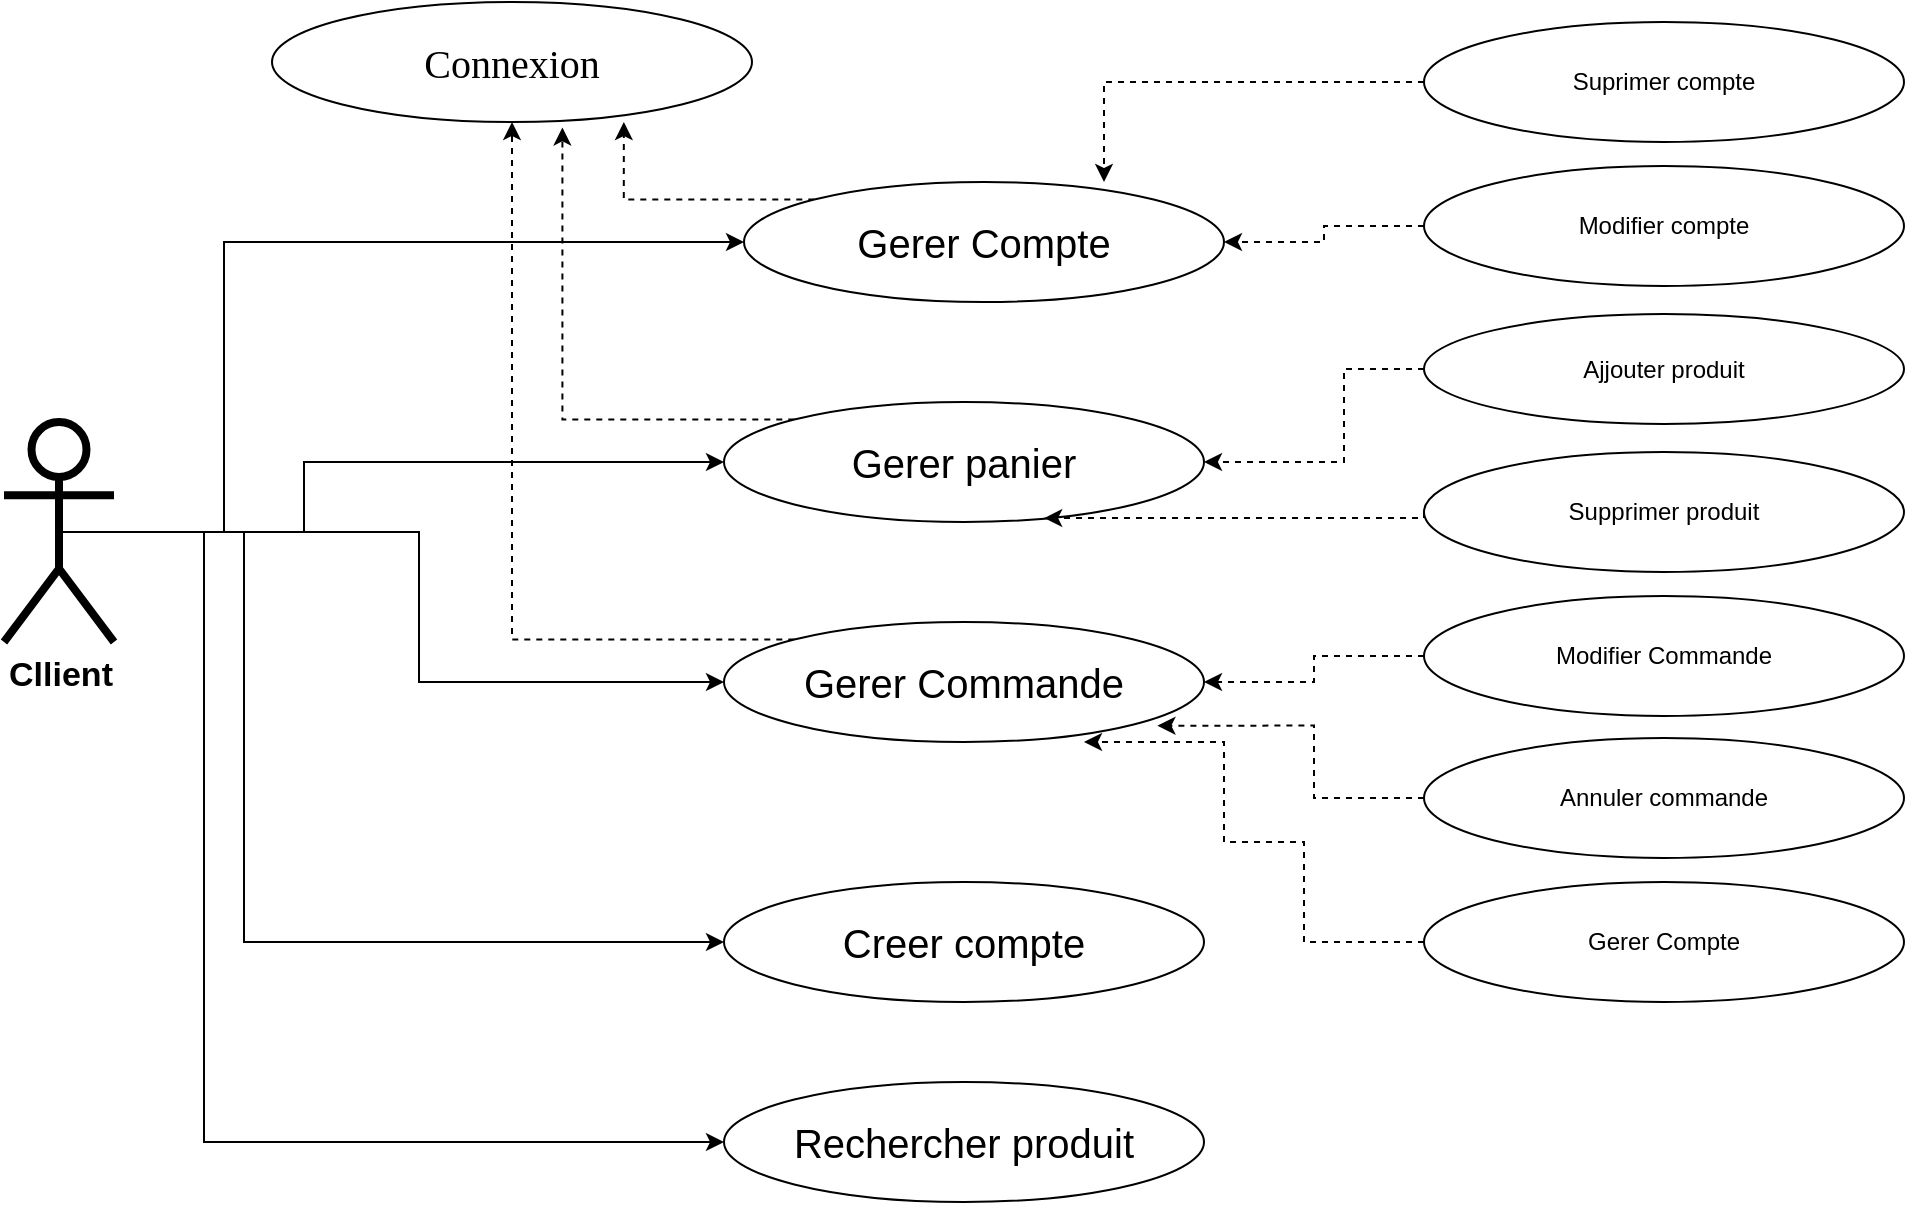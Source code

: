 <mxfile version="21.6.6" type="github">
  <diagram name="Page-1" id="MP3lhUmpOYRh14QqVenC">
    <mxGraphModel dx="1147" dy="1807" grid="1" gridSize="10" guides="1" tooltips="1" connect="1" arrows="1" fold="1" page="1" pageScale="1" pageWidth="827" pageHeight="1169" math="0" shadow="0">
      <root>
        <mxCell id="0" />
        <mxCell id="1" parent="0" />
        <mxCell id="Cj-gU3hh-OPhlNh2P_BH-46" style="edgeStyle=orthogonalEdgeStyle;rounded=0;orthogonalLoop=1;jettySize=auto;html=1;exitX=0.5;exitY=0.5;exitDx=0;exitDy=0;exitPerimeter=0;entryX=0;entryY=0.5;entryDx=0;entryDy=0;" edge="1" parent="1" source="Cj-gU3hh-OPhlNh2P_BH-1" target="Cj-gU3hh-OPhlNh2P_BH-8">
          <mxGeometry relative="1" as="geometry" />
        </mxCell>
        <mxCell id="Cj-gU3hh-OPhlNh2P_BH-47" style="edgeStyle=orthogonalEdgeStyle;rounded=0;orthogonalLoop=1;jettySize=auto;html=1;exitX=0.5;exitY=0.5;exitDx=0;exitDy=0;exitPerimeter=0;entryX=0;entryY=0.5;entryDx=0;entryDy=0;" edge="1" parent="1" source="Cj-gU3hh-OPhlNh2P_BH-1" target="Cj-gU3hh-OPhlNh2P_BH-9">
          <mxGeometry relative="1" as="geometry">
            <Array as="points">
              <mxPoint x="160" y="175" />
              <mxPoint x="160" y="380" />
            </Array>
          </mxGeometry>
        </mxCell>
        <mxCell id="Cj-gU3hh-OPhlNh2P_BH-48" style="edgeStyle=orthogonalEdgeStyle;rounded=0;orthogonalLoop=1;jettySize=auto;html=1;exitX=0.5;exitY=0.5;exitDx=0;exitDy=0;exitPerimeter=0;entryX=0;entryY=0.5;entryDx=0;entryDy=0;" edge="1" parent="1" source="Cj-gU3hh-OPhlNh2P_BH-1" target="Cj-gU3hh-OPhlNh2P_BH-10">
          <mxGeometry relative="1" as="geometry">
            <Array as="points">
              <mxPoint x="140" y="175" />
              <mxPoint x="140" y="480" />
            </Array>
          </mxGeometry>
        </mxCell>
        <mxCell id="Cj-gU3hh-OPhlNh2P_BH-49" style="edgeStyle=orthogonalEdgeStyle;rounded=0;orthogonalLoop=1;jettySize=auto;html=1;exitX=0.5;exitY=0.5;exitDx=0;exitDy=0;exitPerimeter=0;entryX=0;entryY=0.5;entryDx=0;entryDy=0;" edge="1" parent="1" source="Cj-gU3hh-OPhlNh2P_BH-1" target="Cj-gU3hh-OPhlNh2P_BH-4">
          <mxGeometry relative="1" as="geometry">
            <Array as="points">
              <mxPoint x="150" y="175" />
              <mxPoint x="150" y="30" />
            </Array>
          </mxGeometry>
        </mxCell>
        <mxCell id="Cj-gU3hh-OPhlNh2P_BH-50" style="edgeStyle=orthogonalEdgeStyle;rounded=0;orthogonalLoop=1;jettySize=auto;html=1;exitX=0.5;exitY=0.5;exitDx=0;exitDy=0;exitPerimeter=0;entryX=0;entryY=0.5;entryDx=0;entryDy=0;" edge="1" parent="1" source="Cj-gU3hh-OPhlNh2P_BH-1" target="Cj-gU3hh-OPhlNh2P_BH-7">
          <mxGeometry relative="1" as="geometry">
            <Array as="points">
              <mxPoint x="190" y="175" />
              <mxPoint x="190" y="140" />
            </Array>
          </mxGeometry>
        </mxCell>
        <mxCell id="Cj-gU3hh-OPhlNh2P_BH-1" value="&lt;b&gt;&lt;font style=&quot;font-size: 17px;&quot;&gt;Cllient&lt;/font&gt;&lt;/b&gt;" style="shape=umlActor;verticalLabelPosition=bottom;verticalAlign=top;html=1;strokeWidth=4;" vertex="1" parent="1">
          <mxGeometry x="40" y="120" width="55" height="110" as="geometry" />
        </mxCell>
        <mxCell id="Cj-gU3hh-OPhlNh2P_BH-54" style="edgeStyle=orthogonalEdgeStyle;rounded=0;orthogonalLoop=1;jettySize=auto;html=1;exitX=0;exitY=0;exitDx=0;exitDy=0;entryX=0.733;entryY=1;entryDx=0;entryDy=0;entryPerimeter=0;dashed=1;" edge="1" parent="1" source="Cj-gU3hh-OPhlNh2P_BH-4" target="Cj-gU3hh-OPhlNh2P_BH-51">
          <mxGeometry relative="1" as="geometry">
            <Array as="points">
              <mxPoint x="350" y="9" />
            </Array>
          </mxGeometry>
        </mxCell>
        <mxCell id="Cj-gU3hh-OPhlNh2P_BH-4" value="&lt;font style=&quot;font-size: 20px;&quot;&gt;Gerer Compte&lt;/font&gt;" style="ellipse;whiteSpace=wrap;html=1;" vertex="1" parent="1">
          <mxGeometry x="410" width="240" height="60" as="geometry" />
        </mxCell>
        <mxCell id="Cj-gU3hh-OPhlNh2P_BH-53" style="edgeStyle=orthogonalEdgeStyle;rounded=0;orthogonalLoop=1;jettySize=auto;html=1;exitX=0;exitY=0;exitDx=0;exitDy=0;entryX=0.605;entryY=1.045;entryDx=0;entryDy=0;entryPerimeter=0;dashed=1;" edge="1" parent="1" source="Cj-gU3hh-OPhlNh2P_BH-7" target="Cj-gU3hh-OPhlNh2P_BH-51">
          <mxGeometry relative="1" as="geometry">
            <Array as="points">
              <mxPoint x="319" y="119" />
            </Array>
          </mxGeometry>
        </mxCell>
        <mxCell id="Cj-gU3hh-OPhlNh2P_BH-7" value="&lt;font style=&quot;font-size: 20px;&quot;&gt;Gerer panier&lt;/font&gt;" style="ellipse;whiteSpace=wrap;html=1;" vertex="1" parent="1">
          <mxGeometry x="400" y="110" width="240" height="60" as="geometry" />
        </mxCell>
        <mxCell id="Cj-gU3hh-OPhlNh2P_BH-52" style="edgeStyle=orthogonalEdgeStyle;rounded=0;orthogonalLoop=1;jettySize=auto;html=1;exitX=0;exitY=0;exitDx=0;exitDy=0;entryX=0.5;entryY=1;entryDx=0;entryDy=0;dashed=1;" edge="1" parent="1" source="Cj-gU3hh-OPhlNh2P_BH-8" target="Cj-gU3hh-OPhlNh2P_BH-51">
          <mxGeometry relative="1" as="geometry">
            <Array as="points">
              <mxPoint x="294" y="229" />
            </Array>
          </mxGeometry>
        </mxCell>
        <mxCell id="Cj-gU3hh-OPhlNh2P_BH-8" value="&lt;font style=&quot;font-size: 20px;&quot;&gt;Gerer Commande&lt;/font&gt;" style="ellipse;whiteSpace=wrap;html=1;" vertex="1" parent="1">
          <mxGeometry x="400" y="220" width="240" height="60" as="geometry" />
        </mxCell>
        <mxCell id="Cj-gU3hh-OPhlNh2P_BH-9" value="&lt;font style=&quot;font-size: 20px;&quot;&gt;Creer compte&lt;/font&gt;" style="ellipse;whiteSpace=wrap;html=1;" vertex="1" parent="1">
          <mxGeometry x="400" y="350" width="240" height="60" as="geometry" />
        </mxCell>
        <mxCell id="Cj-gU3hh-OPhlNh2P_BH-10" value="&lt;font style=&quot;font-size: 20px;&quot;&gt;Rechercher produit&lt;/font&gt;" style="ellipse;whiteSpace=wrap;html=1;" vertex="1" parent="1">
          <mxGeometry x="400" y="450" width="240" height="60" as="geometry" />
        </mxCell>
        <mxCell id="Cj-gU3hh-OPhlNh2P_BH-32" style="edgeStyle=orthogonalEdgeStyle;rounded=0;orthogonalLoop=1;jettySize=auto;html=1;exitX=0;exitY=0.5;exitDx=0;exitDy=0;entryX=0.75;entryY=0;entryDx=0;entryDy=0;entryPerimeter=0;dashed=1;" edge="1" parent="1" source="Cj-gU3hh-OPhlNh2P_BH-19" target="Cj-gU3hh-OPhlNh2P_BH-4">
          <mxGeometry relative="1" as="geometry" />
        </mxCell>
        <mxCell id="Cj-gU3hh-OPhlNh2P_BH-19" value="Suprimer compte" style="ellipse;whiteSpace=wrap;html=1;flipV=1;flipH=1;" vertex="1" parent="1">
          <mxGeometry x="750" y="-80" width="240" height="60" as="geometry" />
        </mxCell>
        <mxCell id="Cj-gU3hh-OPhlNh2P_BH-33" style="edgeStyle=orthogonalEdgeStyle;rounded=0;orthogonalLoop=1;jettySize=auto;html=1;exitX=0;exitY=0.5;exitDx=0;exitDy=0;entryX=1;entryY=0.5;entryDx=0;entryDy=0;dashed=1;" edge="1" parent="1" source="Cj-gU3hh-OPhlNh2P_BH-20" target="Cj-gU3hh-OPhlNh2P_BH-4">
          <mxGeometry relative="1" as="geometry" />
        </mxCell>
        <mxCell id="Cj-gU3hh-OPhlNh2P_BH-20" value="Modifier compte" style="ellipse;whiteSpace=wrap;html=1;flipV=1;flipH=1;" vertex="1" parent="1">
          <mxGeometry x="750" y="-8" width="240" height="60" as="geometry" />
        </mxCell>
        <mxCell id="Cj-gU3hh-OPhlNh2P_BH-36" style="edgeStyle=orthogonalEdgeStyle;rounded=0;orthogonalLoop=1;jettySize=auto;html=1;exitX=0;exitY=0.5;exitDx=0;exitDy=0;dashed=1;" edge="1" parent="1" source="Cj-gU3hh-OPhlNh2P_BH-21" target="Cj-gU3hh-OPhlNh2P_BH-7">
          <mxGeometry relative="1" as="geometry">
            <Array as="points">
              <mxPoint x="710" y="94" />
              <mxPoint x="710" y="140" />
            </Array>
          </mxGeometry>
        </mxCell>
        <mxCell id="Cj-gU3hh-OPhlNh2P_BH-21" value="Ajjouter produit" style="ellipse;whiteSpace=wrap;html=1;flipV=1;flipH=1;" vertex="1" parent="1">
          <mxGeometry x="750" y="66" width="240" height="55" as="geometry" />
        </mxCell>
        <mxCell id="Cj-gU3hh-OPhlNh2P_BH-35" style="edgeStyle=orthogonalEdgeStyle;rounded=0;orthogonalLoop=1;jettySize=auto;html=1;exitX=0;exitY=0.5;exitDx=0;exitDy=0;entryX=0.667;entryY=0.967;entryDx=0;entryDy=0;entryPerimeter=0;dashed=1;" edge="1" parent="1" source="Cj-gU3hh-OPhlNh2P_BH-22" target="Cj-gU3hh-OPhlNh2P_BH-7">
          <mxGeometry relative="1" as="geometry">
            <Array as="points">
              <mxPoint x="750" y="168" />
            </Array>
          </mxGeometry>
        </mxCell>
        <mxCell id="Cj-gU3hh-OPhlNh2P_BH-22" value="Supprimer produit" style="ellipse;whiteSpace=wrap;html=1;flipV=1;flipH=1;" vertex="1" parent="1">
          <mxGeometry x="750" y="135" width="240" height="60" as="geometry" />
        </mxCell>
        <mxCell id="Cj-gU3hh-OPhlNh2P_BH-37" style="edgeStyle=orthogonalEdgeStyle;rounded=0;orthogonalLoop=1;jettySize=auto;html=1;exitX=0;exitY=0.5;exitDx=0;exitDy=0;entryX=1;entryY=0.5;entryDx=0;entryDy=0;dashed=1;" edge="1" parent="1" source="Cj-gU3hh-OPhlNh2P_BH-28" target="Cj-gU3hh-OPhlNh2P_BH-8">
          <mxGeometry relative="1" as="geometry" />
        </mxCell>
        <mxCell id="Cj-gU3hh-OPhlNh2P_BH-28" value="Modifier Commande" style="ellipse;whiteSpace=wrap;html=1;flipV=1;flipH=1;" vertex="1" parent="1">
          <mxGeometry x="750" y="207" width="240" height="60" as="geometry" />
        </mxCell>
        <mxCell id="Cj-gU3hh-OPhlNh2P_BH-38" style="edgeStyle=orthogonalEdgeStyle;rounded=0;orthogonalLoop=1;jettySize=auto;html=1;exitX=0;exitY=0.5;exitDx=0;exitDy=0;entryX=0.903;entryY=0.864;entryDx=0;entryDy=0;entryPerimeter=0;dashed=1;" edge="1" parent="1" source="Cj-gU3hh-OPhlNh2P_BH-29" target="Cj-gU3hh-OPhlNh2P_BH-8">
          <mxGeometry relative="1" as="geometry" />
        </mxCell>
        <mxCell id="Cj-gU3hh-OPhlNh2P_BH-29" value="Annuler commande" style="ellipse;whiteSpace=wrap;html=1;flipV=1;flipH=1;" vertex="1" parent="1">
          <mxGeometry x="750" y="278" width="240" height="60" as="geometry" />
        </mxCell>
        <mxCell id="Cj-gU3hh-OPhlNh2P_BH-39" style="edgeStyle=orthogonalEdgeStyle;rounded=0;orthogonalLoop=1;jettySize=auto;html=1;exitX=0;exitY=0.5;exitDx=0;exitDy=0;entryX=0.75;entryY=1;entryDx=0;entryDy=0;entryPerimeter=0;dashed=1;" edge="1" parent="1" source="Cj-gU3hh-OPhlNh2P_BH-30" target="Cj-gU3hh-OPhlNh2P_BH-8">
          <mxGeometry relative="1" as="geometry">
            <Array as="points">
              <mxPoint x="690" y="380" />
              <mxPoint x="690" y="330" />
              <mxPoint x="650" y="330" />
              <mxPoint x="650" y="280" />
            </Array>
          </mxGeometry>
        </mxCell>
        <mxCell id="Cj-gU3hh-OPhlNh2P_BH-30" value="Gerer Compte" style="ellipse;whiteSpace=wrap;html=1;flipV=1;flipH=1;" vertex="1" parent="1">
          <mxGeometry x="750" y="350" width="240" height="60" as="geometry" />
        </mxCell>
        <mxCell id="Cj-gU3hh-OPhlNh2P_BH-51" value="&lt;font face=&quot;Times New Roman&quot; style=&quot;font-size: 20px;&quot;&gt;Connexion&lt;/font&gt;" style="ellipse;whiteSpace=wrap;html=1;" vertex="1" parent="1">
          <mxGeometry x="174" y="-90" width="240" height="60" as="geometry" />
        </mxCell>
      </root>
    </mxGraphModel>
  </diagram>
</mxfile>
